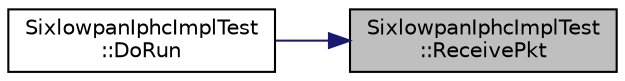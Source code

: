 digraph "SixlowpanIphcImplTest::ReceivePkt"
{
 // LATEX_PDF_SIZE
  edge [fontname="Helvetica",fontsize="10",labelfontname="Helvetica",labelfontsize="10"];
  node [fontname="Helvetica",fontsize="10",shape=record];
  rankdir="RL";
  Node1 [label="SixlowpanIphcImplTest\l::ReceivePkt",height=0.2,width=0.4,color="black", fillcolor="grey75", style="filled", fontcolor="black",tooltip="Packet receive function."];
  Node1 -> Node2 [dir="back",color="midnightblue",fontsize="10",style="solid",fontname="Helvetica"];
  Node2 [label="SixlowpanIphcImplTest\l::DoRun",height=0.2,width=0.4,color="black", fillcolor="white", style="filled",URL="$class_sixlowpan_iphc_impl_test.html#a9fb0641fca5f024ac67c07510f418c02",tooltip="Implementation to actually run this TestCase."];
}
